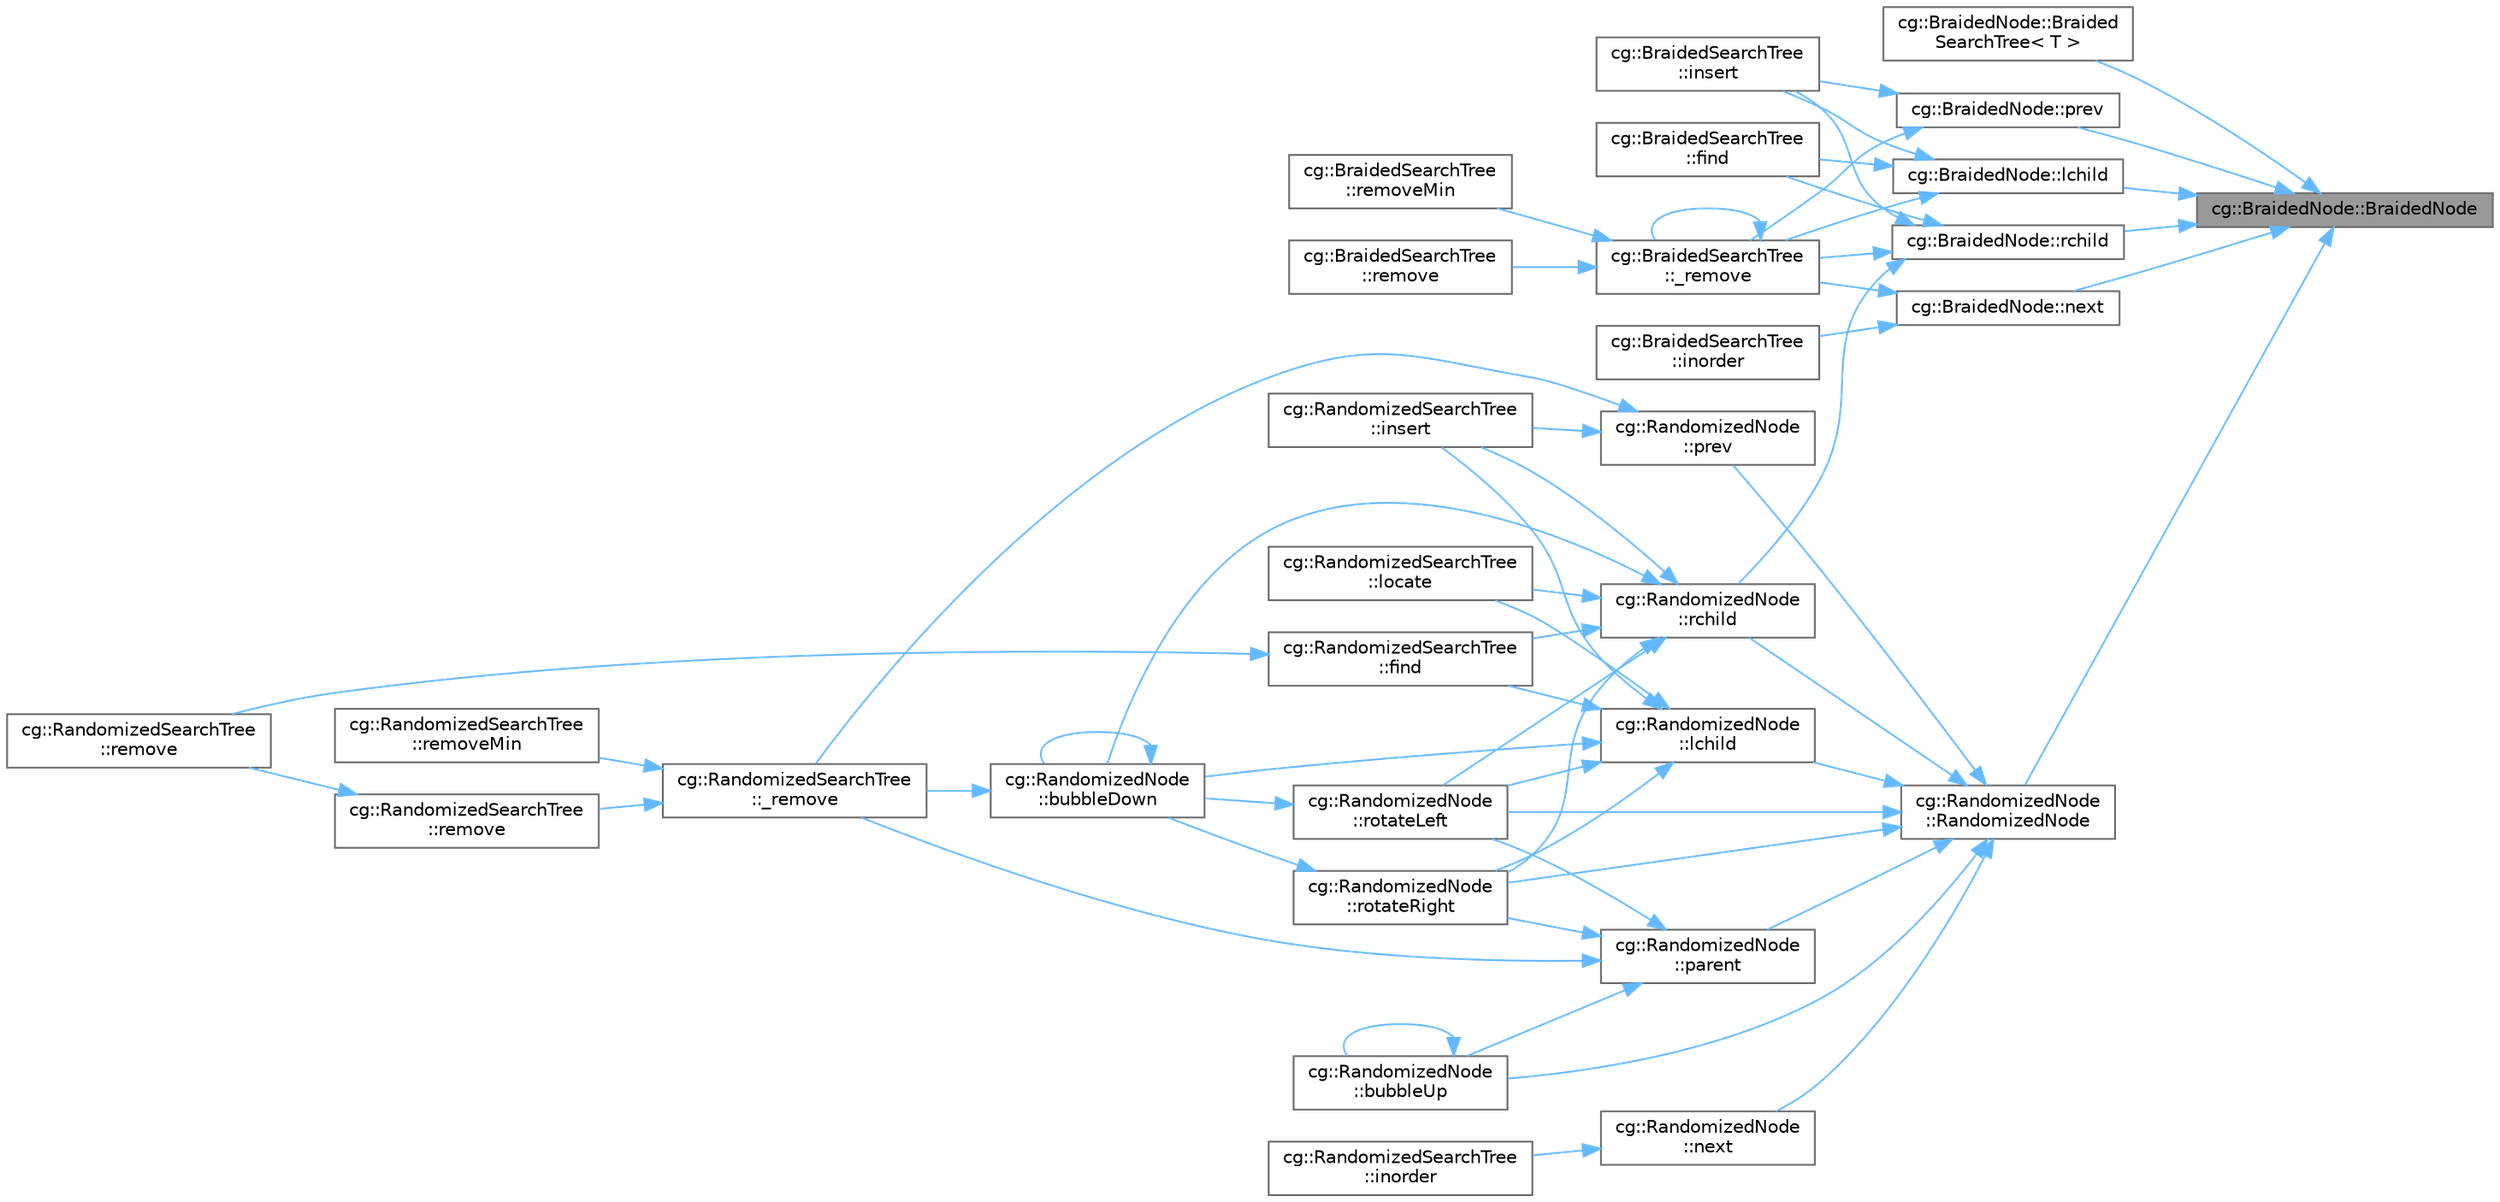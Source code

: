 digraph "cg::BraidedNode::BraidedNode"
{
 // LATEX_PDF_SIZE
  bgcolor="transparent";
  edge [fontname=Helvetica,fontsize=10,labelfontname=Helvetica,labelfontsize=10];
  node [fontname=Helvetica,fontsize=10,shape=box,height=0.2,width=0.4];
  rankdir="RL";
  Node1 [id="Node000001",label="cg::BraidedNode::BraidedNode",height=0.2,width=0.4,color="gray40", fillcolor="grey60", style="filled", fontcolor="black",tooltip=" "];
  Node1 -> Node2 [id="edge1_Node000001_Node000002",dir="back",color="steelblue1",style="solid",tooltip=" "];
  Node2 [id="Node000002",label="cg::BraidedNode::Braided\lSearchTree\< T \>",height=0.2,width=0.4,color="grey40", fillcolor="white", style="filled",URL="$classcg_1_1_braided_node.html#a0bf0f61d4446079d271f0e1b0ac71fb1",tooltip=" "];
  Node1 -> Node3 [id="edge2_Node000001_Node000003",dir="back",color="steelblue1",style="solid",tooltip=" "];
  Node3 [id="Node000003",label="cg::BraidedNode::lchild",height=0.2,width=0.4,color="grey40", fillcolor="white", style="filled",URL="$classcg_1_1_braided_node.html#af4fd8d40df2336d4a7ae0c87c1d964f8",tooltip=" "];
  Node3 -> Node4 [id="edge3_Node000003_Node000004",dir="back",color="steelblue1",style="solid",tooltip=" "];
  Node4 [id="Node000004",label="cg::BraidedSearchTree\l::_remove",height=0.2,width=0.4,color="grey40", fillcolor="white", style="filled",URL="$classcg_1_1_braided_search_tree.html#a04064a25dac120f83b67bf21c6874838",tooltip=" "];
  Node4 -> Node4 [id="edge4_Node000004_Node000004",dir="back",color="steelblue1",style="solid",tooltip=" "];
  Node4 -> Node5 [id="edge5_Node000004_Node000005",dir="back",color="steelblue1",style="solid",tooltip=" "];
  Node5 [id="Node000005",label="cg::BraidedSearchTree\l::remove",height=0.2,width=0.4,color="grey40", fillcolor="white", style="filled",URL="$classcg_1_1_braided_search_tree.html#afe778285c5fe1acc44c27f5cbd5f9567",tooltip=" "];
  Node4 -> Node6 [id="edge6_Node000004_Node000006",dir="back",color="steelblue1",style="solid",tooltip=" "];
  Node6 [id="Node000006",label="cg::BraidedSearchTree\l::removeMin",height=0.2,width=0.4,color="grey40", fillcolor="white", style="filled",URL="$classcg_1_1_braided_search_tree.html#a4507ac7e376e36ce19cf065a3c6109f2",tooltip=" "];
  Node3 -> Node7 [id="edge7_Node000003_Node000007",dir="back",color="steelblue1",style="solid",tooltip=" "];
  Node7 [id="Node000007",label="cg::BraidedSearchTree\l::find",height=0.2,width=0.4,color="grey40", fillcolor="white", style="filled",URL="$classcg_1_1_braided_search_tree.html#a24c23f5df862acb1519d3f6a9868a0e4",tooltip=" "];
  Node3 -> Node8 [id="edge8_Node000003_Node000008",dir="back",color="steelblue1",style="solid",tooltip=" "];
  Node8 [id="Node000008",label="cg::BraidedSearchTree\l::insert",height=0.2,width=0.4,color="grey40", fillcolor="white", style="filled",URL="$classcg_1_1_braided_search_tree.html#a81840081479749128568f24e6bddd75b",tooltip=" "];
  Node1 -> Node9 [id="edge9_Node000001_Node000009",dir="back",color="steelblue1",style="solid",tooltip=" "];
  Node9 [id="Node000009",label="cg::BraidedNode::next",height=0.2,width=0.4,color="grey40", fillcolor="white", style="filled",URL="$classcg_1_1_braided_node.html#abb6cfface7fc84a7e6a6254548a2f24d",tooltip=" "];
  Node9 -> Node4 [id="edge10_Node000009_Node000004",dir="back",color="steelblue1",style="solid",tooltip=" "];
  Node9 -> Node10 [id="edge11_Node000009_Node000010",dir="back",color="steelblue1",style="solid",tooltip=" "];
  Node10 [id="Node000010",label="cg::BraidedSearchTree\l::inorder",height=0.2,width=0.4,color="grey40", fillcolor="white", style="filled",URL="$classcg_1_1_braided_search_tree.html#abe4a309db60a953c69d0bec5aa7321c2",tooltip=" "];
  Node1 -> Node11 [id="edge12_Node000001_Node000011",dir="back",color="steelblue1",style="solid",tooltip=" "];
  Node11 [id="Node000011",label="cg::BraidedNode::prev",height=0.2,width=0.4,color="grey40", fillcolor="white", style="filled",URL="$classcg_1_1_braided_node.html#a307473e679be6ee3bdace3163753641a",tooltip=" "];
  Node11 -> Node4 [id="edge13_Node000011_Node000004",dir="back",color="steelblue1",style="solid",tooltip=" "];
  Node11 -> Node8 [id="edge14_Node000011_Node000008",dir="back",color="steelblue1",style="solid",tooltip=" "];
  Node1 -> Node12 [id="edge15_Node000001_Node000012",dir="back",color="steelblue1",style="solid",tooltip=" "];
  Node12 [id="Node000012",label="cg::RandomizedNode\l::RandomizedNode",height=0.2,width=0.4,color="grey40", fillcolor="white", style="filled",URL="$classcg_1_1_randomized_node.html#aa99efa5fd8309ab32cbadd2d2408c3bc",tooltip=" "];
  Node12 -> Node13 [id="edge16_Node000012_Node000013",dir="back",color="steelblue1",style="solid",tooltip=" "];
  Node13 [id="Node000013",label="cg::RandomizedNode\l::bubbleUp",height=0.2,width=0.4,color="grey40", fillcolor="white", style="filled",URL="$classcg_1_1_randomized_node.html#a747993e2cda660905516702d42185cd8",tooltip=" "];
  Node13 -> Node13 [id="edge17_Node000013_Node000013",dir="back",color="steelblue1",style="solid",tooltip=" "];
  Node12 -> Node14 [id="edge18_Node000012_Node000014",dir="back",color="steelblue1",style="solid",tooltip=" "];
  Node14 [id="Node000014",label="cg::RandomizedNode\l::lchild",height=0.2,width=0.4,color="grey40", fillcolor="white", style="filled",URL="$classcg_1_1_randomized_node.html#aa8193989a2eefb6a137f6e2082da5fc0",tooltip=" "];
  Node14 -> Node15 [id="edge19_Node000014_Node000015",dir="back",color="steelblue1",style="solid",tooltip=" "];
  Node15 [id="Node000015",label="cg::RandomizedNode\l::bubbleDown",height=0.2,width=0.4,color="grey40", fillcolor="white", style="filled",URL="$classcg_1_1_randomized_node.html#aa46a405a0ce92f52b2ff11bc19be3aba",tooltip=" "];
  Node15 -> Node16 [id="edge20_Node000015_Node000016",dir="back",color="steelblue1",style="solid",tooltip=" "];
  Node16 [id="Node000016",label="cg::RandomizedSearchTree\l::_remove",height=0.2,width=0.4,color="grey40", fillcolor="white", style="filled",URL="$classcg_1_1_randomized_search_tree.html#a8f0f9b733ed2f62a0066a2335eacafe1",tooltip=" "];
  Node16 -> Node17 [id="edge21_Node000016_Node000017",dir="back",color="steelblue1",style="solid",tooltip=" "];
  Node17 [id="Node000017",label="cg::RandomizedSearchTree\l::remove",height=0.2,width=0.4,color="grey40", fillcolor="white", style="filled",URL="$classcg_1_1_randomized_search_tree.html#a8a8875f308f96595581dbd8003fae75e",tooltip=" "];
  Node17 -> Node18 [id="edge22_Node000017_Node000018",dir="back",color="steelblue1",style="solid",tooltip=" "];
  Node18 [id="Node000018",label="cg::RandomizedSearchTree\l::remove",height=0.2,width=0.4,color="grey40", fillcolor="white", style="filled",URL="$classcg_1_1_randomized_search_tree.html#a878b95ff70c4fd8525d40b5981cd3ece",tooltip=" "];
  Node16 -> Node19 [id="edge23_Node000016_Node000019",dir="back",color="steelblue1",style="solid",tooltip=" "];
  Node19 [id="Node000019",label="cg::RandomizedSearchTree\l::removeMin",height=0.2,width=0.4,color="grey40", fillcolor="white", style="filled",URL="$classcg_1_1_randomized_search_tree.html#a238c3c97953ff494a85d3c391f0e4c73",tooltip=" "];
  Node15 -> Node15 [id="edge24_Node000015_Node000015",dir="back",color="steelblue1",style="solid",tooltip=" "];
  Node14 -> Node20 [id="edge25_Node000014_Node000020",dir="back",color="steelblue1",style="solid",tooltip=" "];
  Node20 [id="Node000020",label="cg::RandomizedSearchTree\l::find",height=0.2,width=0.4,color="grey40", fillcolor="white", style="filled",URL="$classcg_1_1_randomized_search_tree.html#a0118b0d006e38ed0b422ad6d3c7de4e3",tooltip=" "];
  Node20 -> Node18 [id="edge26_Node000020_Node000018",dir="back",color="steelblue1",style="solid",tooltip=" "];
  Node14 -> Node21 [id="edge27_Node000014_Node000021",dir="back",color="steelblue1",style="solid",tooltip=" "];
  Node21 [id="Node000021",label="cg::RandomizedSearchTree\l::insert",height=0.2,width=0.4,color="grey40", fillcolor="white", style="filled",URL="$classcg_1_1_randomized_search_tree.html#a0dcf2f4c9dffc38e1326993aefdbe51c",tooltip=" "];
  Node14 -> Node22 [id="edge28_Node000014_Node000022",dir="back",color="steelblue1",style="solid",tooltip=" "];
  Node22 [id="Node000022",label="cg::RandomizedSearchTree\l::locate",height=0.2,width=0.4,color="grey40", fillcolor="white", style="filled",URL="$classcg_1_1_randomized_search_tree.html#a7489bb2fb14832363eb105789df39f0b",tooltip=" "];
  Node14 -> Node23 [id="edge29_Node000014_Node000023",dir="back",color="steelblue1",style="solid",tooltip=" "];
  Node23 [id="Node000023",label="cg::RandomizedNode\l::rotateLeft",height=0.2,width=0.4,color="grey40", fillcolor="white", style="filled",URL="$classcg_1_1_randomized_node.html#aefaf13f811bae868655fdd1c63ad0dcd",tooltip=" "];
  Node23 -> Node15 [id="edge30_Node000023_Node000015",dir="back",color="steelblue1",style="solid",tooltip=" "];
  Node14 -> Node24 [id="edge31_Node000014_Node000024",dir="back",color="steelblue1",style="solid",tooltip=" "];
  Node24 [id="Node000024",label="cg::RandomizedNode\l::rotateRight",height=0.2,width=0.4,color="grey40", fillcolor="white", style="filled",URL="$classcg_1_1_randomized_node.html#ab9bf6b7d446e4bfc19fcd31ae7bce41a",tooltip=" "];
  Node24 -> Node15 [id="edge32_Node000024_Node000015",dir="back",color="steelblue1",style="solid",tooltip=" "];
  Node12 -> Node25 [id="edge33_Node000012_Node000025",dir="back",color="steelblue1",style="solid",tooltip=" "];
  Node25 [id="Node000025",label="cg::RandomizedNode\l::next",height=0.2,width=0.4,color="grey40", fillcolor="white", style="filled",URL="$classcg_1_1_randomized_node.html#a894d15e6825ea8c5436046a80e3b26b2",tooltip=" "];
  Node25 -> Node26 [id="edge34_Node000025_Node000026",dir="back",color="steelblue1",style="solid",tooltip=" "];
  Node26 [id="Node000026",label="cg::RandomizedSearchTree\l::inorder",height=0.2,width=0.4,color="grey40", fillcolor="white", style="filled",URL="$classcg_1_1_randomized_search_tree.html#a5abcb1b3306ee1d4502355b6a4e3c84c",tooltip=" "];
  Node12 -> Node27 [id="edge35_Node000012_Node000027",dir="back",color="steelblue1",style="solid",tooltip=" "];
  Node27 [id="Node000027",label="cg::RandomizedNode\l::parent",height=0.2,width=0.4,color="grey40", fillcolor="white", style="filled",URL="$classcg_1_1_randomized_node.html#a5fbaa51056753000d0c5b298dccba224",tooltip=" "];
  Node27 -> Node16 [id="edge36_Node000027_Node000016",dir="back",color="steelblue1",style="solid",tooltip=" "];
  Node27 -> Node13 [id="edge37_Node000027_Node000013",dir="back",color="steelblue1",style="solid",tooltip=" "];
  Node27 -> Node23 [id="edge38_Node000027_Node000023",dir="back",color="steelblue1",style="solid",tooltip=" "];
  Node27 -> Node24 [id="edge39_Node000027_Node000024",dir="back",color="steelblue1",style="solid",tooltip=" "];
  Node12 -> Node28 [id="edge40_Node000012_Node000028",dir="back",color="steelblue1",style="solid",tooltip=" "];
  Node28 [id="Node000028",label="cg::RandomizedNode\l::prev",height=0.2,width=0.4,color="grey40", fillcolor="white", style="filled",URL="$classcg_1_1_randomized_node.html#ad6419e3c2eb8c48a13f841271084730a",tooltip=" "];
  Node28 -> Node16 [id="edge41_Node000028_Node000016",dir="back",color="steelblue1",style="solid",tooltip=" "];
  Node28 -> Node21 [id="edge42_Node000028_Node000021",dir="back",color="steelblue1",style="solid",tooltip=" "];
  Node12 -> Node29 [id="edge43_Node000012_Node000029",dir="back",color="steelblue1",style="solid",tooltip=" "];
  Node29 [id="Node000029",label="cg::RandomizedNode\l::rchild",height=0.2,width=0.4,color="grey40", fillcolor="white", style="filled",URL="$classcg_1_1_randomized_node.html#ac42a11ea45f4e1c1b75331ac4b9e40eb",tooltip=" "];
  Node29 -> Node15 [id="edge44_Node000029_Node000015",dir="back",color="steelblue1",style="solid",tooltip=" "];
  Node29 -> Node20 [id="edge45_Node000029_Node000020",dir="back",color="steelblue1",style="solid",tooltip=" "];
  Node29 -> Node21 [id="edge46_Node000029_Node000021",dir="back",color="steelblue1",style="solid",tooltip=" "];
  Node29 -> Node22 [id="edge47_Node000029_Node000022",dir="back",color="steelblue1",style="solid",tooltip=" "];
  Node29 -> Node23 [id="edge48_Node000029_Node000023",dir="back",color="steelblue1",style="solid",tooltip=" "];
  Node29 -> Node24 [id="edge49_Node000029_Node000024",dir="back",color="steelblue1",style="solid",tooltip=" "];
  Node12 -> Node23 [id="edge50_Node000012_Node000023",dir="back",color="steelblue1",style="solid",tooltip=" "];
  Node12 -> Node24 [id="edge51_Node000012_Node000024",dir="back",color="steelblue1",style="solid",tooltip=" "];
  Node1 -> Node30 [id="edge52_Node000001_Node000030",dir="back",color="steelblue1",style="solid",tooltip=" "];
  Node30 [id="Node000030",label="cg::BraidedNode::rchild",height=0.2,width=0.4,color="grey40", fillcolor="white", style="filled",URL="$classcg_1_1_braided_node.html#a253922f9ed35966428f49f1b5ee06c5f",tooltip=" "];
  Node30 -> Node4 [id="edge53_Node000030_Node000004",dir="back",color="steelblue1",style="solid",tooltip=" "];
  Node30 -> Node7 [id="edge54_Node000030_Node000007",dir="back",color="steelblue1",style="solid",tooltip=" "];
  Node30 -> Node8 [id="edge55_Node000030_Node000008",dir="back",color="steelblue1",style="solid",tooltip=" "];
  Node30 -> Node29 [id="edge56_Node000030_Node000029",dir="back",color="steelblue1",style="solid",tooltip=" "];
}
